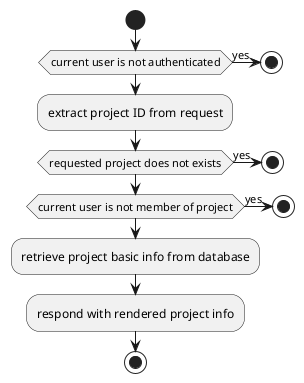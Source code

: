 @startuml
start
if (current user is not authenticated) then (yes)
  stop
endif
:extract project ID from request;
if (requested project does not exists) then (yes)
  stop
endif
if (current user is not member of project) then (yes)
  stop
endif
:retrieve project basic info from database;
:respond with rendered project info;
stop
@enduml
